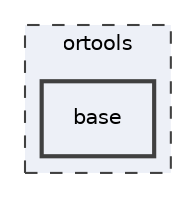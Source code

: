 digraph "base"
{
 // LATEX_PDF_SIZE
  edge [fontname="Helvetica",fontsize="10",labelfontname="Helvetica",labelfontsize="10"];
  node [fontname="Helvetica",fontsize="10",shape=record];
  compound=true
  subgraph clusterdir_a7cc1eeded8f693d0da6c729bc88c45a {
    graph [ bgcolor="#edf0f7", pencolor="grey25", style="filled,dashed,", label="ortools", fontname="Helvetica", fontsize="10", URL="dir_a7cc1eeded8f693d0da6c729bc88c45a.html"]
  dir_8f9dc966244f4c6e9b2fa0dee1e4ef1a [shape=box, label="base", style="filled,bold,", fillcolor="#edf0f7", color="grey25", URL="dir_8f9dc966244f4c6e9b2fa0dee1e4ef1a.html"];
  }
}
